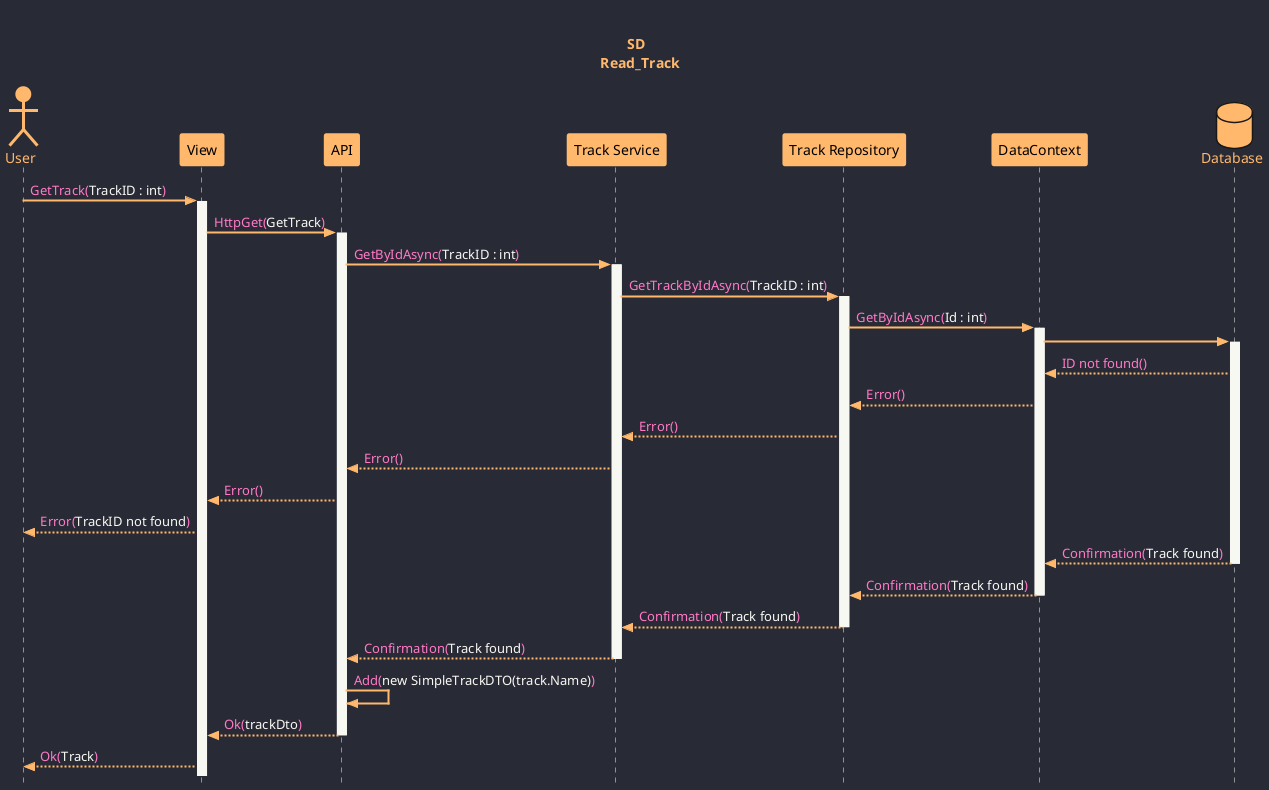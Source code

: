 @startuml SeBane

title \nSD\n  Read_Track
skinparam Style strictUML
skinparam TitleFontColor #ffb86c
skinparam BackgroundColor #282a36 
skinparam SequenceGroupBorderThickness 0.01
skinparam SequenceDividerBackgroundColor #ff79c6 

skinparam SequenceGroupBodyBackgroundColor #44475a  
skinparam SequenceGroupFontColor #f8f8f2  
skinparam SequenceGroupBackgroundColor #ff5555  
skinparam SequenceGroupBorderThickness 2
skinparam SequenceGroupBorderColor #ff5555 

skinparam SequenceLifeLineBackgroundColor #f8f8f2  
skinparam SequenceLifeLineBorderColor #f8f8f2 
skinparam SequenceArrowThickness 2

skinparam ParticipantBackgroundColor #ffb86c 
skinparam ParticipantBorderColor #ffb86c 
skinparam DatabaseBackgroundColor #ffb86c
skinparam DatabaseFontColor #ffb86c

skinparam ActorBackgroundColor #ffb86c 
skinparam ActorBorderThickness 3
skinparam ActorBorderColor #ffb86c
skinparam ActorFontColor #ffb86c 


!unquoted procedure $SynchronousMessage($SMSObjectA, $SMSObjectB, $SMSMethod, $SMS_Parameters)
!if ($SMSMethod!="")
$SMSObjectA -[#ffb86c]> $SMSObjectB : <color:#ff79c6>$SMSMethod(</color><color:#f8f8f2>$SMS_Parameters</color><color:#ff79c6>)</color>
!else
$SMSObjectA -[#ffb86c]> $SMSObjectB 
!endif
!endprocedure

!unquoted procedure $SynchronousReturnMessage($SMSObjectA, $SMSObjectB, $SMSMethod, $SMS_Parameters)
$SMSObjectA <[#ffb86c]- $SMSObjectB : <color:#ff79c6>$SMSMethod(</color><color:#f8f8f2>$SMS_Parameters</color><color:#ff79c6>)</color>
!endprocedure

!unquoted procedure $ASynchronousMessage($AMSObjectA, $AMSObjectB, $AMSMethod, $AMS_Parameters)
$AMSObjectA -[#ffb86c]->> $AMSObjectB : <color:#ff79c6>$AMSMethod(</color><color:#f8f8f2>$AMS_Parameters</color><color:#ff79c6>)</color>
!endprocedure

!unquoted procedure $ASynchronousReturnMessage($AMSObjectA, $AMSObjectB, $AMSMethod, $AMS_Parameters)
$AMSObjectA <-[#ffb86c]- $AMSObjectB : <color:#ff79c6>$AMSMethod(</color><color:#f8f8f2>$AMS_Parameters</color><color:#ff79c6>)</color>
!endprocedure



actor User
participant "View" as UI
participant "API" as Ap
participant "Track Service" as Ts
participant "Track Repository" as Tr
participant "DataContext" as Dc

database "Database" as Db

$SynchronousMessage(User, UI, GetTrack, TrackID : int )

activate UI 
$SynchronousMessage(UI,Ap, HttpGet, GetTrack)
activate Ap
$SynchronousMessage(Ap,Ts, GetByIdAsync, TrackID : int)

activate Ts
$SynchronousMessage(Ts,Tr, GetTrackByIdAsync, TrackID : int)

activate Tr
$SynchronousMessage(Tr,Dc, GetByIdAsync, Id : int)
activate Dc

$SynchronousMessage(Dc,Db, , )

activate Db
$ASynchronousReturnMessage(Dc,Db,ID not found, )
$ASynchronousReturnMessage(Tr,Dc,Error, )
$ASynchronousReturnMessage(Ts,Tr,Error, )
$ASynchronousReturnMessage(Ap,Ts,Error, )
$ASynchronousReturnMessage(UI,Ap,Error, )
$ASynchronousReturnMessage(User,UI,Error,TrackID not found)

$ASynchronousReturnMessage(Dc,Db,Confirmation,Track found)

deactivate Db
$ASynchronousReturnMessage(Tr,Dc,Confirmation,Track found)

deactivate Dc
$ASynchronousReturnMessage(Ts,Tr,Confirmation,Track found)

deactivate Tr

$ASynchronousReturnMessage(Ap,Ts,Confirmation,Track found)

deactivate Ts
$SynchronousMessage(Ap,Ap, Add, new SimpleTrackDTO(track.Name))
$ASynchronousReturnMessage(UI,Ap,Ok,trackDto)

deactivate Ap
$ASynchronousReturnMessage(User,UI,Ok,Track)


@enduml